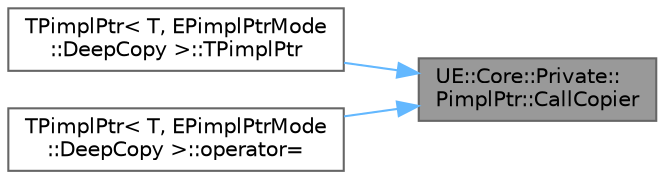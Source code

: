 digraph "UE::Core::Private::PimplPtr::CallCopier"
{
 // INTERACTIVE_SVG=YES
 // LATEX_PDF_SIZE
  bgcolor="transparent";
  edge [fontname=Helvetica,fontsize=10,labelfontname=Helvetica,labelfontsize=10];
  node [fontname=Helvetica,fontsize=10,shape=box,height=0.2,width=0.4];
  rankdir="RL";
  Node1 [id="Node000001",label="UE::Core::Private::\lPimplPtr::CallCopier",height=0.2,width=0.4,color="gray40", fillcolor="grey60", style="filled", fontcolor="black",tooltip=" "];
  Node1 -> Node2 [id="edge1_Node000001_Node000002",dir="back",color="steelblue1",style="solid",tooltip=" "];
  Node2 [id="Node000002",label="TPimplPtr\< T, EPimplPtrMode\l::DeepCopy \>::TPimplPtr",height=0.2,width=0.4,color="grey40", fillcolor="white", style="filled",URL="$d0/d4b/structTPimplPtr_3_01T_00_01EPimplPtrMode_1_1DeepCopy_01_4.html#a3bc9dbabe971eb65f2fae7c7db8ec74a",tooltip=" "];
  Node1 -> Node3 [id="edge2_Node000001_Node000003",dir="back",color="steelblue1",style="solid",tooltip=" "];
  Node3 [id="Node000003",label="TPimplPtr\< T, EPimplPtrMode\l::DeepCopy \>::operator=",height=0.2,width=0.4,color="grey40", fillcolor="white", style="filled",URL="$d0/d4b/structTPimplPtr_3_01T_00_01EPimplPtrMode_1_1DeepCopy_01_4.html#af3c23302e35c584dfef534daa2ddf61a",tooltip=" "];
}
